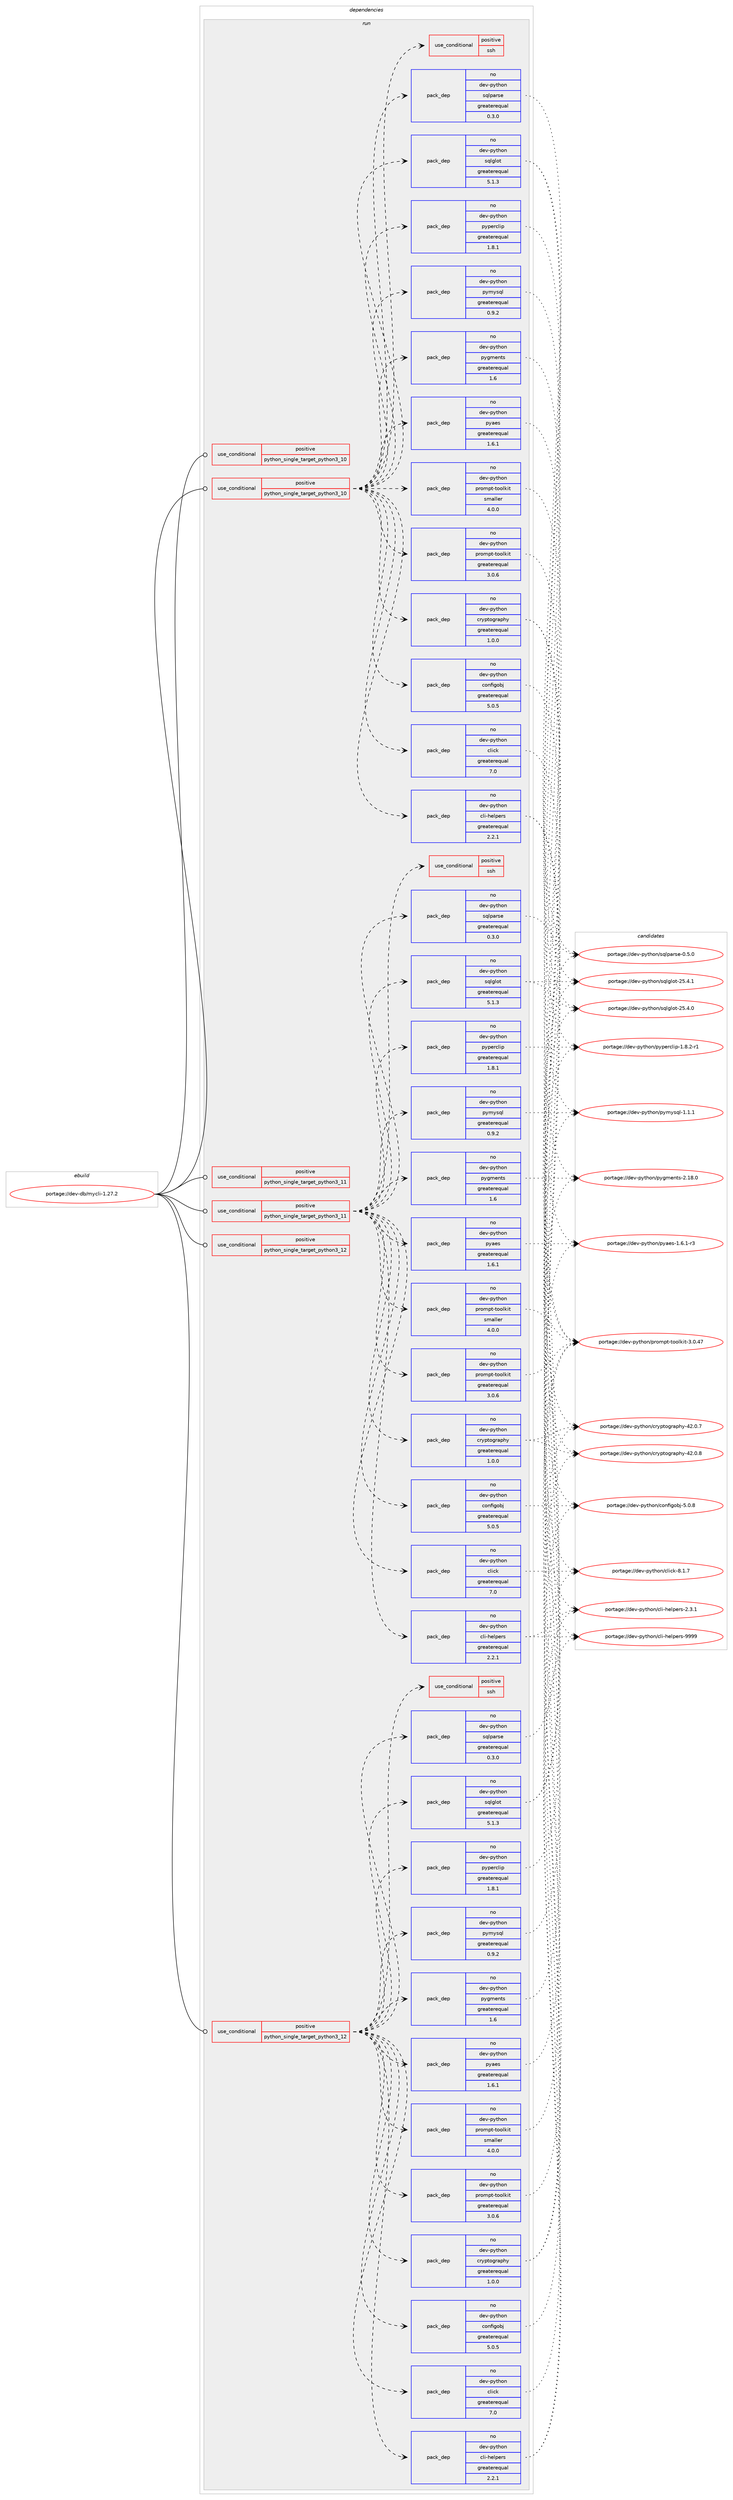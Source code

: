 digraph prolog {

# *************
# Graph options
# *************

newrank=true;
concentrate=true;
compound=true;
graph [rankdir=LR,fontname=Helvetica,fontsize=10,ranksep=1.5];#, ranksep=2.5, nodesep=0.2];
edge  [arrowhead=vee];
node  [fontname=Helvetica,fontsize=10];

# **********
# The ebuild
# **********

subgraph cluster_leftcol {
color=gray;
rank=same;
label=<<i>ebuild</i>>;
id [label="portage://dev-db/mycli-1.27.2", color=red, width=4, href="../dev-db/mycli-1.27.2.svg"];
}

# ****************
# The dependencies
# ****************

subgraph cluster_midcol {
color=gray;
label=<<i>dependencies</i>>;
subgraph cluster_compile {
fillcolor="#eeeeee";
style=filled;
label=<<i>compile</i>>;
}
subgraph cluster_compileandrun {
fillcolor="#eeeeee";
style=filled;
label=<<i>compile and run</i>>;
}
subgraph cluster_run {
fillcolor="#eeeeee";
style=filled;
label=<<i>run</i>>;
subgraph cond17263 {
dependency30813 [label=<<TABLE BORDER="0" CELLBORDER="1" CELLSPACING="0" CELLPADDING="4"><TR><TD ROWSPAN="3" CELLPADDING="10">use_conditional</TD></TR><TR><TD>positive</TD></TR><TR><TD>python_single_target_python3_10</TD></TR></TABLE>>, shape=none, color=red];
# *** BEGIN UNKNOWN DEPENDENCY TYPE (TODO) ***
# dependency30813 -> package_dependency(portage://dev-db/mycli-1.27.2,run,no,dev-lang,python,none,[,,],[slot(3.10)],[])
# *** END UNKNOWN DEPENDENCY TYPE (TODO) ***

}
id:e -> dependency30813:w [weight=20,style="solid",arrowhead="odot"];
subgraph cond17264 {
dependency30814 [label=<<TABLE BORDER="0" CELLBORDER="1" CELLSPACING="0" CELLPADDING="4"><TR><TD ROWSPAN="3" CELLPADDING="10">use_conditional</TD></TR><TR><TD>positive</TD></TR><TR><TD>python_single_target_python3_10</TD></TR></TABLE>>, shape=none, color=red];
subgraph pack12645 {
dependency30815 [label=<<TABLE BORDER="0" CELLBORDER="1" CELLSPACING="0" CELLPADDING="4" WIDTH="220"><TR><TD ROWSPAN="6" CELLPADDING="30">pack_dep</TD></TR><TR><TD WIDTH="110">no</TD></TR><TR><TD>dev-python</TD></TR><TR><TD>cli-helpers</TD></TR><TR><TD>greaterequal</TD></TR><TR><TD>2.2.1</TD></TR></TABLE>>, shape=none, color=blue];
}
dependency30814:e -> dependency30815:w [weight=20,style="dashed",arrowhead="vee"];
subgraph pack12646 {
dependency30816 [label=<<TABLE BORDER="0" CELLBORDER="1" CELLSPACING="0" CELLPADDING="4" WIDTH="220"><TR><TD ROWSPAN="6" CELLPADDING="30">pack_dep</TD></TR><TR><TD WIDTH="110">no</TD></TR><TR><TD>dev-python</TD></TR><TR><TD>click</TD></TR><TR><TD>greaterequal</TD></TR><TR><TD>7.0</TD></TR></TABLE>>, shape=none, color=blue];
}
dependency30814:e -> dependency30816:w [weight=20,style="dashed",arrowhead="vee"];
subgraph pack12647 {
dependency30817 [label=<<TABLE BORDER="0" CELLBORDER="1" CELLSPACING="0" CELLPADDING="4" WIDTH="220"><TR><TD ROWSPAN="6" CELLPADDING="30">pack_dep</TD></TR><TR><TD WIDTH="110">no</TD></TR><TR><TD>dev-python</TD></TR><TR><TD>configobj</TD></TR><TR><TD>greaterequal</TD></TR><TR><TD>5.0.5</TD></TR></TABLE>>, shape=none, color=blue];
}
dependency30814:e -> dependency30817:w [weight=20,style="dashed",arrowhead="vee"];
subgraph pack12648 {
dependency30818 [label=<<TABLE BORDER="0" CELLBORDER="1" CELLSPACING="0" CELLPADDING="4" WIDTH="220"><TR><TD ROWSPAN="6" CELLPADDING="30">pack_dep</TD></TR><TR><TD WIDTH="110">no</TD></TR><TR><TD>dev-python</TD></TR><TR><TD>cryptography</TD></TR><TR><TD>greaterequal</TD></TR><TR><TD>1.0.0</TD></TR></TABLE>>, shape=none, color=blue];
}
dependency30814:e -> dependency30818:w [weight=20,style="dashed",arrowhead="vee"];
subgraph pack12649 {
dependency30819 [label=<<TABLE BORDER="0" CELLBORDER="1" CELLSPACING="0" CELLPADDING="4" WIDTH="220"><TR><TD ROWSPAN="6" CELLPADDING="30">pack_dep</TD></TR><TR><TD WIDTH="110">no</TD></TR><TR><TD>dev-python</TD></TR><TR><TD>prompt-toolkit</TD></TR><TR><TD>greaterequal</TD></TR><TR><TD>3.0.6</TD></TR></TABLE>>, shape=none, color=blue];
}
dependency30814:e -> dependency30819:w [weight=20,style="dashed",arrowhead="vee"];
subgraph pack12650 {
dependency30820 [label=<<TABLE BORDER="0" CELLBORDER="1" CELLSPACING="0" CELLPADDING="4" WIDTH="220"><TR><TD ROWSPAN="6" CELLPADDING="30">pack_dep</TD></TR><TR><TD WIDTH="110">no</TD></TR><TR><TD>dev-python</TD></TR><TR><TD>prompt-toolkit</TD></TR><TR><TD>smaller</TD></TR><TR><TD>4.0.0</TD></TR></TABLE>>, shape=none, color=blue];
}
dependency30814:e -> dependency30820:w [weight=20,style="dashed",arrowhead="vee"];
subgraph pack12651 {
dependency30821 [label=<<TABLE BORDER="0" CELLBORDER="1" CELLSPACING="0" CELLPADDING="4" WIDTH="220"><TR><TD ROWSPAN="6" CELLPADDING="30">pack_dep</TD></TR><TR><TD WIDTH="110">no</TD></TR><TR><TD>dev-python</TD></TR><TR><TD>pyaes</TD></TR><TR><TD>greaterequal</TD></TR><TR><TD>1.6.1</TD></TR></TABLE>>, shape=none, color=blue];
}
dependency30814:e -> dependency30821:w [weight=20,style="dashed",arrowhead="vee"];
subgraph pack12652 {
dependency30822 [label=<<TABLE BORDER="0" CELLBORDER="1" CELLSPACING="0" CELLPADDING="4" WIDTH="220"><TR><TD ROWSPAN="6" CELLPADDING="30">pack_dep</TD></TR><TR><TD WIDTH="110">no</TD></TR><TR><TD>dev-python</TD></TR><TR><TD>pygments</TD></TR><TR><TD>greaterequal</TD></TR><TR><TD>1.6</TD></TR></TABLE>>, shape=none, color=blue];
}
dependency30814:e -> dependency30822:w [weight=20,style="dashed",arrowhead="vee"];
subgraph pack12653 {
dependency30823 [label=<<TABLE BORDER="0" CELLBORDER="1" CELLSPACING="0" CELLPADDING="4" WIDTH="220"><TR><TD ROWSPAN="6" CELLPADDING="30">pack_dep</TD></TR><TR><TD WIDTH="110">no</TD></TR><TR><TD>dev-python</TD></TR><TR><TD>pymysql</TD></TR><TR><TD>greaterequal</TD></TR><TR><TD>0.9.2</TD></TR></TABLE>>, shape=none, color=blue];
}
dependency30814:e -> dependency30823:w [weight=20,style="dashed",arrowhead="vee"];
subgraph pack12654 {
dependency30824 [label=<<TABLE BORDER="0" CELLBORDER="1" CELLSPACING="0" CELLPADDING="4" WIDTH="220"><TR><TD ROWSPAN="6" CELLPADDING="30">pack_dep</TD></TR><TR><TD WIDTH="110">no</TD></TR><TR><TD>dev-python</TD></TR><TR><TD>pyperclip</TD></TR><TR><TD>greaterequal</TD></TR><TR><TD>1.8.1</TD></TR></TABLE>>, shape=none, color=blue];
}
dependency30814:e -> dependency30824:w [weight=20,style="dashed",arrowhead="vee"];
subgraph pack12655 {
dependency30825 [label=<<TABLE BORDER="0" CELLBORDER="1" CELLSPACING="0" CELLPADDING="4" WIDTH="220"><TR><TD ROWSPAN="6" CELLPADDING="30">pack_dep</TD></TR><TR><TD WIDTH="110">no</TD></TR><TR><TD>dev-python</TD></TR><TR><TD>sqlglot</TD></TR><TR><TD>greaterequal</TD></TR><TR><TD>5.1.3</TD></TR></TABLE>>, shape=none, color=blue];
}
dependency30814:e -> dependency30825:w [weight=20,style="dashed",arrowhead="vee"];
subgraph pack12656 {
dependency30826 [label=<<TABLE BORDER="0" CELLBORDER="1" CELLSPACING="0" CELLPADDING="4" WIDTH="220"><TR><TD ROWSPAN="6" CELLPADDING="30">pack_dep</TD></TR><TR><TD WIDTH="110">no</TD></TR><TR><TD>dev-python</TD></TR><TR><TD>sqlparse</TD></TR><TR><TD>greaterequal</TD></TR><TR><TD>0.3.0</TD></TR></TABLE>>, shape=none, color=blue];
}
dependency30814:e -> dependency30826:w [weight=20,style="dashed",arrowhead="vee"];
subgraph cond17265 {
dependency30827 [label=<<TABLE BORDER="0" CELLBORDER="1" CELLSPACING="0" CELLPADDING="4"><TR><TD ROWSPAN="3" CELLPADDING="10">use_conditional</TD></TR><TR><TD>positive</TD></TR><TR><TD>ssh</TD></TR></TABLE>>, shape=none, color=red];
# *** BEGIN UNKNOWN DEPENDENCY TYPE (TODO) ***
# dependency30827 -> package_dependency(portage://dev-db/mycli-1.27.2,run,no,dev-python,paramiko,none,[,,],[],[use(enable(python_targets_python3_10),negative)])
# *** END UNKNOWN DEPENDENCY TYPE (TODO) ***

}
dependency30814:e -> dependency30827:w [weight=20,style="dashed",arrowhead="vee"];
}
id:e -> dependency30814:w [weight=20,style="solid",arrowhead="odot"];
subgraph cond17266 {
dependency30828 [label=<<TABLE BORDER="0" CELLBORDER="1" CELLSPACING="0" CELLPADDING="4"><TR><TD ROWSPAN="3" CELLPADDING="10">use_conditional</TD></TR><TR><TD>positive</TD></TR><TR><TD>python_single_target_python3_11</TD></TR></TABLE>>, shape=none, color=red];
# *** BEGIN UNKNOWN DEPENDENCY TYPE (TODO) ***
# dependency30828 -> package_dependency(portage://dev-db/mycli-1.27.2,run,no,dev-lang,python,none,[,,],[slot(3.11)],[])
# *** END UNKNOWN DEPENDENCY TYPE (TODO) ***

}
id:e -> dependency30828:w [weight=20,style="solid",arrowhead="odot"];
subgraph cond17267 {
dependency30829 [label=<<TABLE BORDER="0" CELLBORDER="1" CELLSPACING="0" CELLPADDING="4"><TR><TD ROWSPAN="3" CELLPADDING="10">use_conditional</TD></TR><TR><TD>positive</TD></TR><TR><TD>python_single_target_python3_11</TD></TR></TABLE>>, shape=none, color=red];
subgraph pack12657 {
dependency30830 [label=<<TABLE BORDER="0" CELLBORDER="1" CELLSPACING="0" CELLPADDING="4" WIDTH="220"><TR><TD ROWSPAN="6" CELLPADDING="30">pack_dep</TD></TR><TR><TD WIDTH="110">no</TD></TR><TR><TD>dev-python</TD></TR><TR><TD>cli-helpers</TD></TR><TR><TD>greaterequal</TD></TR><TR><TD>2.2.1</TD></TR></TABLE>>, shape=none, color=blue];
}
dependency30829:e -> dependency30830:w [weight=20,style="dashed",arrowhead="vee"];
subgraph pack12658 {
dependency30831 [label=<<TABLE BORDER="0" CELLBORDER="1" CELLSPACING="0" CELLPADDING="4" WIDTH="220"><TR><TD ROWSPAN="6" CELLPADDING="30">pack_dep</TD></TR><TR><TD WIDTH="110">no</TD></TR><TR><TD>dev-python</TD></TR><TR><TD>click</TD></TR><TR><TD>greaterequal</TD></TR><TR><TD>7.0</TD></TR></TABLE>>, shape=none, color=blue];
}
dependency30829:e -> dependency30831:w [weight=20,style="dashed",arrowhead="vee"];
subgraph pack12659 {
dependency30832 [label=<<TABLE BORDER="0" CELLBORDER="1" CELLSPACING="0" CELLPADDING="4" WIDTH="220"><TR><TD ROWSPAN="6" CELLPADDING="30">pack_dep</TD></TR><TR><TD WIDTH="110">no</TD></TR><TR><TD>dev-python</TD></TR><TR><TD>configobj</TD></TR><TR><TD>greaterequal</TD></TR><TR><TD>5.0.5</TD></TR></TABLE>>, shape=none, color=blue];
}
dependency30829:e -> dependency30832:w [weight=20,style="dashed",arrowhead="vee"];
subgraph pack12660 {
dependency30833 [label=<<TABLE BORDER="0" CELLBORDER="1" CELLSPACING="0" CELLPADDING="4" WIDTH="220"><TR><TD ROWSPAN="6" CELLPADDING="30">pack_dep</TD></TR><TR><TD WIDTH="110">no</TD></TR><TR><TD>dev-python</TD></TR><TR><TD>cryptography</TD></TR><TR><TD>greaterequal</TD></TR><TR><TD>1.0.0</TD></TR></TABLE>>, shape=none, color=blue];
}
dependency30829:e -> dependency30833:w [weight=20,style="dashed",arrowhead="vee"];
subgraph pack12661 {
dependency30834 [label=<<TABLE BORDER="0" CELLBORDER="1" CELLSPACING="0" CELLPADDING="4" WIDTH="220"><TR><TD ROWSPAN="6" CELLPADDING="30">pack_dep</TD></TR><TR><TD WIDTH="110">no</TD></TR><TR><TD>dev-python</TD></TR><TR><TD>prompt-toolkit</TD></TR><TR><TD>greaterequal</TD></TR><TR><TD>3.0.6</TD></TR></TABLE>>, shape=none, color=blue];
}
dependency30829:e -> dependency30834:w [weight=20,style="dashed",arrowhead="vee"];
subgraph pack12662 {
dependency30835 [label=<<TABLE BORDER="0" CELLBORDER="1" CELLSPACING="0" CELLPADDING="4" WIDTH="220"><TR><TD ROWSPAN="6" CELLPADDING="30">pack_dep</TD></TR><TR><TD WIDTH="110">no</TD></TR><TR><TD>dev-python</TD></TR><TR><TD>prompt-toolkit</TD></TR><TR><TD>smaller</TD></TR><TR><TD>4.0.0</TD></TR></TABLE>>, shape=none, color=blue];
}
dependency30829:e -> dependency30835:w [weight=20,style="dashed",arrowhead="vee"];
subgraph pack12663 {
dependency30836 [label=<<TABLE BORDER="0" CELLBORDER="1" CELLSPACING="0" CELLPADDING="4" WIDTH="220"><TR><TD ROWSPAN="6" CELLPADDING="30">pack_dep</TD></TR><TR><TD WIDTH="110">no</TD></TR><TR><TD>dev-python</TD></TR><TR><TD>pyaes</TD></TR><TR><TD>greaterequal</TD></TR><TR><TD>1.6.1</TD></TR></TABLE>>, shape=none, color=blue];
}
dependency30829:e -> dependency30836:w [weight=20,style="dashed",arrowhead="vee"];
subgraph pack12664 {
dependency30837 [label=<<TABLE BORDER="0" CELLBORDER="1" CELLSPACING="0" CELLPADDING="4" WIDTH="220"><TR><TD ROWSPAN="6" CELLPADDING="30">pack_dep</TD></TR><TR><TD WIDTH="110">no</TD></TR><TR><TD>dev-python</TD></TR><TR><TD>pygments</TD></TR><TR><TD>greaterequal</TD></TR><TR><TD>1.6</TD></TR></TABLE>>, shape=none, color=blue];
}
dependency30829:e -> dependency30837:w [weight=20,style="dashed",arrowhead="vee"];
subgraph pack12665 {
dependency30838 [label=<<TABLE BORDER="0" CELLBORDER="1" CELLSPACING="0" CELLPADDING="4" WIDTH="220"><TR><TD ROWSPAN="6" CELLPADDING="30">pack_dep</TD></TR><TR><TD WIDTH="110">no</TD></TR><TR><TD>dev-python</TD></TR><TR><TD>pymysql</TD></TR><TR><TD>greaterequal</TD></TR><TR><TD>0.9.2</TD></TR></TABLE>>, shape=none, color=blue];
}
dependency30829:e -> dependency30838:w [weight=20,style="dashed",arrowhead="vee"];
subgraph pack12666 {
dependency30839 [label=<<TABLE BORDER="0" CELLBORDER="1" CELLSPACING="0" CELLPADDING="4" WIDTH="220"><TR><TD ROWSPAN="6" CELLPADDING="30">pack_dep</TD></TR><TR><TD WIDTH="110">no</TD></TR><TR><TD>dev-python</TD></TR><TR><TD>pyperclip</TD></TR><TR><TD>greaterequal</TD></TR><TR><TD>1.8.1</TD></TR></TABLE>>, shape=none, color=blue];
}
dependency30829:e -> dependency30839:w [weight=20,style="dashed",arrowhead="vee"];
subgraph pack12667 {
dependency30840 [label=<<TABLE BORDER="0" CELLBORDER="1" CELLSPACING="0" CELLPADDING="4" WIDTH="220"><TR><TD ROWSPAN="6" CELLPADDING="30">pack_dep</TD></TR><TR><TD WIDTH="110">no</TD></TR><TR><TD>dev-python</TD></TR><TR><TD>sqlglot</TD></TR><TR><TD>greaterequal</TD></TR><TR><TD>5.1.3</TD></TR></TABLE>>, shape=none, color=blue];
}
dependency30829:e -> dependency30840:w [weight=20,style="dashed",arrowhead="vee"];
subgraph pack12668 {
dependency30841 [label=<<TABLE BORDER="0" CELLBORDER="1" CELLSPACING="0" CELLPADDING="4" WIDTH="220"><TR><TD ROWSPAN="6" CELLPADDING="30">pack_dep</TD></TR><TR><TD WIDTH="110">no</TD></TR><TR><TD>dev-python</TD></TR><TR><TD>sqlparse</TD></TR><TR><TD>greaterequal</TD></TR><TR><TD>0.3.0</TD></TR></TABLE>>, shape=none, color=blue];
}
dependency30829:e -> dependency30841:w [weight=20,style="dashed",arrowhead="vee"];
subgraph cond17268 {
dependency30842 [label=<<TABLE BORDER="0" CELLBORDER="1" CELLSPACING="0" CELLPADDING="4"><TR><TD ROWSPAN="3" CELLPADDING="10">use_conditional</TD></TR><TR><TD>positive</TD></TR><TR><TD>ssh</TD></TR></TABLE>>, shape=none, color=red];
# *** BEGIN UNKNOWN DEPENDENCY TYPE (TODO) ***
# dependency30842 -> package_dependency(portage://dev-db/mycli-1.27.2,run,no,dev-python,paramiko,none,[,,],[],[use(enable(python_targets_python3_11),negative)])
# *** END UNKNOWN DEPENDENCY TYPE (TODO) ***

}
dependency30829:e -> dependency30842:w [weight=20,style="dashed",arrowhead="vee"];
}
id:e -> dependency30829:w [weight=20,style="solid",arrowhead="odot"];
subgraph cond17269 {
dependency30843 [label=<<TABLE BORDER="0" CELLBORDER="1" CELLSPACING="0" CELLPADDING="4"><TR><TD ROWSPAN="3" CELLPADDING="10">use_conditional</TD></TR><TR><TD>positive</TD></TR><TR><TD>python_single_target_python3_12</TD></TR></TABLE>>, shape=none, color=red];
# *** BEGIN UNKNOWN DEPENDENCY TYPE (TODO) ***
# dependency30843 -> package_dependency(portage://dev-db/mycli-1.27.2,run,no,dev-lang,python,none,[,,],[slot(3.12)],[])
# *** END UNKNOWN DEPENDENCY TYPE (TODO) ***

}
id:e -> dependency30843:w [weight=20,style="solid",arrowhead="odot"];
subgraph cond17270 {
dependency30844 [label=<<TABLE BORDER="0" CELLBORDER="1" CELLSPACING="0" CELLPADDING="4"><TR><TD ROWSPAN="3" CELLPADDING="10">use_conditional</TD></TR><TR><TD>positive</TD></TR><TR><TD>python_single_target_python3_12</TD></TR></TABLE>>, shape=none, color=red];
subgraph pack12669 {
dependency30845 [label=<<TABLE BORDER="0" CELLBORDER="1" CELLSPACING="0" CELLPADDING="4" WIDTH="220"><TR><TD ROWSPAN="6" CELLPADDING="30">pack_dep</TD></TR><TR><TD WIDTH="110">no</TD></TR><TR><TD>dev-python</TD></TR><TR><TD>cli-helpers</TD></TR><TR><TD>greaterequal</TD></TR><TR><TD>2.2.1</TD></TR></TABLE>>, shape=none, color=blue];
}
dependency30844:e -> dependency30845:w [weight=20,style="dashed",arrowhead="vee"];
subgraph pack12670 {
dependency30846 [label=<<TABLE BORDER="0" CELLBORDER="1" CELLSPACING="0" CELLPADDING="4" WIDTH="220"><TR><TD ROWSPAN="6" CELLPADDING="30">pack_dep</TD></TR><TR><TD WIDTH="110">no</TD></TR><TR><TD>dev-python</TD></TR><TR><TD>click</TD></TR><TR><TD>greaterequal</TD></TR><TR><TD>7.0</TD></TR></TABLE>>, shape=none, color=blue];
}
dependency30844:e -> dependency30846:w [weight=20,style="dashed",arrowhead="vee"];
subgraph pack12671 {
dependency30847 [label=<<TABLE BORDER="0" CELLBORDER="1" CELLSPACING="0" CELLPADDING="4" WIDTH="220"><TR><TD ROWSPAN="6" CELLPADDING="30">pack_dep</TD></TR><TR><TD WIDTH="110">no</TD></TR><TR><TD>dev-python</TD></TR><TR><TD>configobj</TD></TR><TR><TD>greaterequal</TD></TR><TR><TD>5.0.5</TD></TR></TABLE>>, shape=none, color=blue];
}
dependency30844:e -> dependency30847:w [weight=20,style="dashed",arrowhead="vee"];
subgraph pack12672 {
dependency30848 [label=<<TABLE BORDER="0" CELLBORDER="1" CELLSPACING="0" CELLPADDING="4" WIDTH="220"><TR><TD ROWSPAN="6" CELLPADDING="30">pack_dep</TD></TR><TR><TD WIDTH="110">no</TD></TR><TR><TD>dev-python</TD></TR><TR><TD>cryptography</TD></TR><TR><TD>greaterequal</TD></TR><TR><TD>1.0.0</TD></TR></TABLE>>, shape=none, color=blue];
}
dependency30844:e -> dependency30848:w [weight=20,style="dashed",arrowhead="vee"];
subgraph pack12673 {
dependency30849 [label=<<TABLE BORDER="0" CELLBORDER="1" CELLSPACING="0" CELLPADDING="4" WIDTH="220"><TR><TD ROWSPAN="6" CELLPADDING="30">pack_dep</TD></TR><TR><TD WIDTH="110">no</TD></TR><TR><TD>dev-python</TD></TR><TR><TD>prompt-toolkit</TD></TR><TR><TD>greaterequal</TD></TR><TR><TD>3.0.6</TD></TR></TABLE>>, shape=none, color=blue];
}
dependency30844:e -> dependency30849:w [weight=20,style="dashed",arrowhead="vee"];
subgraph pack12674 {
dependency30850 [label=<<TABLE BORDER="0" CELLBORDER="1" CELLSPACING="0" CELLPADDING="4" WIDTH="220"><TR><TD ROWSPAN="6" CELLPADDING="30">pack_dep</TD></TR><TR><TD WIDTH="110">no</TD></TR><TR><TD>dev-python</TD></TR><TR><TD>prompt-toolkit</TD></TR><TR><TD>smaller</TD></TR><TR><TD>4.0.0</TD></TR></TABLE>>, shape=none, color=blue];
}
dependency30844:e -> dependency30850:w [weight=20,style="dashed",arrowhead="vee"];
subgraph pack12675 {
dependency30851 [label=<<TABLE BORDER="0" CELLBORDER="1" CELLSPACING="0" CELLPADDING="4" WIDTH="220"><TR><TD ROWSPAN="6" CELLPADDING="30">pack_dep</TD></TR><TR><TD WIDTH="110">no</TD></TR><TR><TD>dev-python</TD></TR><TR><TD>pyaes</TD></TR><TR><TD>greaterequal</TD></TR><TR><TD>1.6.1</TD></TR></TABLE>>, shape=none, color=blue];
}
dependency30844:e -> dependency30851:w [weight=20,style="dashed",arrowhead="vee"];
subgraph pack12676 {
dependency30852 [label=<<TABLE BORDER="0" CELLBORDER="1" CELLSPACING="0" CELLPADDING="4" WIDTH="220"><TR><TD ROWSPAN="6" CELLPADDING="30">pack_dep</TD></TR><TR><TD WIDTH="110">no</TD></TR><TR><TD>dev-python</TD></TR><TR><TD>pygments</TD></TR><TR><TD>greaterequal</TD></TR><TR><TD>1.6</TD></TR></TABLE>>, shape=none, color=blue];
}
dependency30844:e -> dependency30852:w [weight=20,style="dashed",arrowhead="vee"];
subgraph pack12677 {
dependency30853 [label=<<TABLE BORDER="0" CELLBORDER="1" CELLSPACING="0" CELLPADDING="4" WIDTH="220"><TR><TD ROWSPAN="6" CELLPADDING="30">pack_dep</TD></TR><TR><TD WIDTH="110">no</TD></TR><TR><TD>dev-python</TD></TR><TR><TD>pymysql</TD></TR><TR><TD>greaterequal</TD></TR><TR><TD>0.9.2</TD></TR></TABLE>>, shape=none, color=blue];
}
dependency30844:e -> dependency30853:w [weight=20,style="dashed",arrowhead="vee"];
subgraph pack12678 {
dependency30854 [label=<<TABLE BORDER="0" CELLBORDER="1" CELLSPACING="0" CELLPADDING="4" WIDTH="220"><TR><TD ROWSPAN="6" CELLPADDING="30">pack_dep</TD></TR><TR><TD WIDTH="110">no</TD></TR><TR><TD>dev-python</TD></TR><TR><TD>pyperclip</TD></TR><TR><TD>greaterequal</TD></TR><TR><TD>1.8.1</TD></TR></TABLE>>, shape=none, color=blue];
}
dependency30844:e -> dependency30854:w [weight=20,style="dashed",arrowhead="vee"];
subgraph pack12679 {
dependency30855 [label=<<TABLE BORDER="0" CELLBORDER="1" CELLSPACING="0" CELLPADDING="4" WIDTH="220"><TR><TD ROWSPAN="6" CELLPADDING="30">pack_dep</TD></TR><TR><TD WIDTH="110">no</TD></TR><TR><TD>dev-python</TD></TR><TR><TD>sqlglot</TD></TR><TR><TD>greaterequal</TD></TR><TR><TD>5.1.3</TD></TR></TABLE>>, shape=none, color=blue];
}
dependency30844:e -> dependency30855:w [weight=20,style="dashed",arrowhead="vee"];
subgraph pack12680 {
dependency30856 [label=<<TABLE BORDER="0" CELLBORDER="1" CELLSPACING="0" CELLPADDING="4" WIDTH="220"><TR><TD ROWSPAN="6" CELLPADDING="30">pack_dep</TD></TR><TR><TD WIDTH="110">no</TD></TR><TR><TD>dev-python</TD></TR><TR><TD>sqlparse</TD></TR><TR><TD>greaterequal</TD></TR><TR><TD>0.3.0</TD></TR></TABLE>>, shape=none, color=blue];
}
dependency30844:e -> dependency30856:w [weight=20,style="dashed",arrowhead="vee"];
subgraph cond17271 {
dependency30857 [label=<<TABLE BORDER="0" CELLBORDER="1" CELLSPACING="0" CELLPADDING="4"><TR><TD ROWSPAN="3" CELLPADDING="10">use_conditional</TD></TR><TR><TD>positive</TD></TR><TR><TD>ssh</TD></TR></TABLE>>, shape=none, color=red];
# *** BEGIN UNKNOWN DEPENDENCY TYPE (TODO) ***
# dependency30857 -> package_dependency(portage://dev-db/mycli-1.27.2,run,no,dev-python,paramiko,none,[,,],[],[use(enable(python_targets_python3_12),negative)])
# *** END UNKNOWN DEPENDENCY TYPE (TODO) ***

}
dependency30844:e -> dependency30857:w [weight=20,style="dashed",arrowhead="vee"];
}
id:e -> dependency30844:w [weight=20,style="solid",arrowhead="odot"];
}
}

# **************
# The candidates
# **************

subgraph cluster_choices {
rank=same;
color=gray;
label=<<i>candidates</i>>;

subgraph choice12645 {
color=black;
nodesep=1;
choice10010111845112121116104111110479910810545104101108112101114115455046514649 [label="portage://dev-python/cli-helpers-2.3.1", color=red, width=4,href="../dev-python/cli-helpers-2.3.1.svg"];
choice100101118451121211161041111104799108105451041011081121011141154557575757 [label="portage://dev-python/cli-helpers-9999", color=red, width=4,href="../dev-python/cli-helpers-9999.svg"];
dependency30815:e -> choice10010111845112121116104111110479910810545104101108112101114115455046514649:w [style=dotted,weight="100"];
dependency30815:e -> choice100101118451121211161041111104799108105451041011081121011141154557575757:w [style=dotted,weight="100"];
}
subgraph choice12646 {
color=black;
nodesep=1;
choice10010111845112121116104111110479910810599107455646494655 [label="portage://dev-python/click-8.1.7", color=red, width=4,href="../dev-python/click-8.1.7.svg"];
dependency30816:e -> choice10010111845112121116104111110479910810599107455646494655:w [style=dotted,weight="100"];
}
subgraph choice12647 {
color=black;
nodesep=1;
choice10010111845112121116104111110479911111010210510311198106455346484656 [label="portage://dev-python/configobj-5.0.8", color=red, width=4,href="../dev-python/configobj-5.0.8.svg"];
dependency30817:e -> choice10010111845112121116104111110479911111010210510311198106455346484656:w [style=dotted,weight="100"];
}
subgraph choice12648 {
color=black;
nodesep=1;
choice1001011184511212111610411111047991141211121161111031149711210412145525046484655 [label="portage://dev-python/cryptography-42.0.7", color=red, width=4,href="../dev-python/cryptography-42.0.7.svg"];
choice1001011184511212111610411111047991141211121161111031149711210412145525046484656 [label="portage://dev-python/cryptography-42.0.8", color=red, width=4,href="../dev-python/cryptography-42.0.8.svg"];
dependency30818:e -> choice1001011184511212111610411111047991141211121161111031149711210412145525046484655:w [style=dotted,weight="100"];
dependency30818:e -> choice1001011184511212111610411111047991141211121161111031149711210412145525046484656:w [style=dotted,weight="100"];
}
subgraph choice12649 {
color=black;
nodesep=1;
choice10010111845112121116104111110471121141111091121164511611111110810710511645514648465255 [label="portage://dev-python/prompt-toolkit-3.0.47", color=red, width=4,href="../dev-python/prompt-toolkit-3.0.47.svg"];
dependency30819:e -> choice10010111845112121116104111110471121141111091121164511611111110810710511645514648465255:w [style=dotted,weight="100"];
}
subgraph choice12650 {
color=black;
nodesep=1;
choice10010111845112121116104111110471121141111091121164511611111110810710511645514648465255 [label="portage://dev-python/prompt-toolkit-3.0.47", color=red, width=4,href="../dev-python/prompt-toolkit-3.0.47.svg"];
dependency30820:e -> choice10010111845112121116104111110471121141111091121164511611111110810710511645514648465255:w [style=dotted,weight="100"];
}
subgraph choice12651 {
color=black;
nodesep=1;
choice1001011184511212111610411111047112121971011154549465446494511451 [label="portage://dev-python/pyaes-1.6.1-r3", color=red, width=4,href="../dev-python/pyaes-1.6.1-r3.svg"];
dependency30821:e -> choice1001011184511212111610411111047112121971011154549465446494511451:w [style=dotted,weight="100"];
}
subgraph choice12652 {
color=black;
nodesep=1;
choice100101118451121211161041111104711212110310910111011611545504649564648 [label="portage://dev-python/pygments-2.18.0", color=red, width=4,href="../dev-python/pygments-2.18.0.svg"];
dependency30822:e -> choice100101118451121211161041111104711212110310910111011611545504649564648:w [style=dotted,weight="100"];
}
subgraph choice12653 {
color=black;
nodesep=1;
choice1001011184511212111610411111047112121109121115113108454946494649 [label="portage://dev-python/pymysql-1.1.1", color=red, width=4,href="../dev-python/pymysql-1.1.1.svg"];
dependency30823:e -> choice1001011184511212111610411111047112121109121115113108454946494649:w [style=dotted,weight="100"];
}
subgraph choice12654 {
color=black;
nodesep=1;
choice1001011184511212111610411111047112121112101114991081051124549465646504511449 [label="portage://dev-python/pyperclip-1.8.2-r1", color=red, width=4,href="../dev-python/pyperclip-1.8.2-r1.svg"];
dependency30824:e -> choice1001011184511212111610411111047112121112101114991081051124549465646504511449:w [style=dotted,weight="100"];
}
subgraph choice12655 {
color=black;
nodesep=1;
choice100101118451121211161041111104711511310810310811111645505346524648 [label="portage://dev-python/sqlglot-25.4.0", color=red, width=4,href="../dev-python/sqlglot-25.4.0.svg"];
choice100101118451121211161041111104711511310810310811111645505346524649 [label="portage://dev-python/sqlglot-25.4.1", color=red, width=4,href="../dev-python/sqlglot-25.4.1.svg"];
dependency30825:e -> choice100101118451121211161041111104711511310810310811111645505346524648:w [style=dotted,weight="100"];
dependency30825:e -> choice100101118451121211161041111104711511310810310811111645505346524649:w [style=dotted,weight="100"];
}
subgraph choice12656 {
color=black;
nodesep=1;
choice100101118451121211161041111104711511310811297114115101454846534648 [label="portage://dev-python/sqlparse-0.5.0", color=red, width=4,href="../dev-python/sqlparse-0.5.0.svg"];
dependency30826:e -> choice100101118451121211161041111104711511310811297114115101454846534648:w [style=dotted,weight="100"];
}
subgraph choice12657 {
color=black;
nodesep=1;
choice10010111845112121116104111110479910810545104101108112101114115455046514649 [label="portage://dev-python/cli-helpers-2.3.1", color=red, width=4,href="../dev-python/cli-helpers-2.3.1.svg"];
choice100101118451121211161041111104799108105451041011081121011141154557575757 [label="portage://dev-python/cli-helpers-9999", color=red, width=4,href="../dev-python/cli-helpers-9999.svg"];
dependency30830:e -> choice10010111845112121116104111110479910810545104101108112101114115455046514649:w [style=dotted,weight="100"];
dependency30830:e -> choice100101118451121211161041111104799108105451041011081121011141154557575757:w [style=dotted,weight="100"];
}
subgraph choice12658 {
color=black;
nodesep=1;
choice10010111845112121116104111110479910810599107455646494655 [label="portage://dev-python/click-8.1.7", color=red, width=4,href="../dev-python/click-8.1.7.svg"];
dependency30831:e -> choice10010111845112121116104111110479910810599107455646494655:w [style=dotted,weight="100"];
}
subgraph choice12659 {
color=black;
nodesep=1;
choice10010111845112121116104111110479911111010210510311198106455346484656 [label="portage://dev-python/configobj-5.0.8", color=red, width=4,href="../dev-python/configobj-5.0.8.svg"];
dependency30832:e -> choice10010111845112121116104111110479911111010210510311198106455346484656:w [style=dotted,weight="100"];
}
subgraph choice12660 {
color=black;
nodesep=1;
choice1001011184511212111610411111047991141211121161111031149711210412145525046484655 [label="portage://dev-python/cryptography-42.0.7", color=red, width=4,href="../dev-python/cryptography-42.0.7.svg"];
choice1001011184511212111610411111047991141211121161111031149711210412145525046484656 [label="portage://dev-python/cryptography-42.0.8", color=red, width=4,href="../dev-python/cryptography-42.0.8.svg"];
dependency30833:e -> choice1001011184511212111610411111047991141211121161111031149711210412145525046484655:w [style=dotted,weight="100"];
dependency30833:e -> choice1001011184511212111610411111047991141211121161111031149711210412145525046484656:w [style=dotted,weight="100"];
}
subgraph choice12661 {
color=black;
nodesep=1;
choice10010111845112121116104111110471121141111091121164511611111110810710511645514648465255 [label="portage://dev-python/prompt-toolkit-3.0.47", color=red, width=4,href="../dev-python/prompt-toolkit-3.0.47.svg"];
dependency30834:e -> choice10010111845112121116104111110471121141111091121164511611111110810710511645514648465255:w [style=dotted,weight="100"];
}
subgraph choice12662 {
color=black;
nodesep=1;
choice10010111845112121116104111110471121141111091121164511611111110810710511645514648465255 [label="portage://dev-python/prompt-toolkit-3.0.47", color=red, width=4,href="../dev-python/prompt-toolkit-3.0.47.svg"];
dependency30835:e -> choice10010111845112121116104111110471121141111091121164511611111110810710511645514648465255:w [style=dotted,weight="100"];
}
subgraph choice12663 {
color=black;
nodesep=1;
choice1001011184511212111610411111047112121971011154549465446494511451 [label="portage://dev-python/pyaes-1.6.1-r3", color=red, width=4,href="../dev-python/pyaes-1.6.1-r3.svg"];
dependency30836:e -> choice1001011184511212111610411111047112121971011154549465446494511451:w [style=dotted,weight="100"];
}
subgraph choice12664 {
color=black;
nodesep=1;
choice100101118451121211161041111104711212110310910111011611545504649564648 [label="portage://dev-python/pygments-2.18.0", color=red, width=4,href="../dev-python/pygments-2.18.0.svg"];
dependency30837:e -> choice100101118451121211161041111104711212110310910111011611545504649564648:w [style=dotted,weight="100"];
}
subgraph choice12665 {
color=black;
nodesep=1;
choice1001011184511212111610411111047112121109121115113108454946494649 [label="portage://dev-python/pymysql-1.1.1", color=red, width=4,href="../dev-python/pymysql-1.1.1.svg"];
dependency30838:e -> choice1001011184511212111610411111047112121109121115113108454946494649:w [style=dotted,weight="100"];
}
subgraph choice12666 {
color=black;
nodesep=1;
choice1001011184511212111610411111047112121112101114991081051124549465646504511449 [label="portage://dev-python/pyperclip-1.8.2-r1", color=red, width=4,href="../dev-python/pyperclip-1.8.2-r1.svg"];
dependency30839:e -> choice1001011184511212111610411111047112121112101114991081051124549465646504511449:w [style=dotted,weight="100"];
}
subgraph choice12667 {
color=black;
nodesep=1;
choice100101118451121211161041111104711511310810310811111645505346524648 [label="portage://dev-python/sqlglot-25.4.0", color=red, width=4,href="../dev-python/sqlglot-25.4.0.svg"];
choice100101118451121211161041111104711511310810310811111645505346524649 [label="portage://dev-python/sqlglot-25.4.1", color=red, width=4,href="../dev-python/sqlglot-25.4.1.svg"];
dependency30840:e -> choice100101118451121211161041111104711511310810310811111645505346524648:w [style=dotted,weight="100"];
dependency30840:e -> choice100101118451121211161041111104711511310810310811111645505346524649:w [style=dotted,weight="100"];
}
subgraph choice12668 {
color=black;
nodesep=1;
choice100101118451121211161041111104711511310811297114115101454846534648 [label="portage://dev-python/sqlparse-0.5.0", color=red, width=4,href="../dev-python/sqlparse-0.5.0.svg"];
dependency30841:e -> choice100101118451121211161041111104711511310811297114115101454846534648:w [style=dotted,weight="100"];
}
subgraph choice12669 {
color=black;
nodesep=1;
choice10010111845112121116104111110479910810545104101108112101114115455046514649 [label="portage://dev-python/cli-helpers-2.3.1", color=red, width=4,href="../dev-python/cli-helpers-2.3.1.svg"];
choice100101118451121211161041111104799108105451041011081121011141154557575757 [label="portage://dev-python/cli-helpers-9999", color=red, width=4,href="../dev-python/cli-helpers-9999.svg"];
dependency30845:e -> choice10010111845112121116104111110479910810545104101108112101114115455046514649:w [style=dotted,weight="100"];
dependency30845:e -> choice100101118451121211161041111104799108105451041011081121011141154557575757:w [style=dotted,weight="100"];
}
subgraph choice12670 {
color=black;
nodesep=1;
choice10010111845112121116104111110479910810599107455646494655 [label="portage://dev-python/click-8.1.7", color=red, width=4,href="../dev-python/click-8.1.7.svg"];
dependency30846:e -> choice10010111845112121116104111110479910810599107455646494655:w [style=dotted,weight="100"];
}
subgraph choice12671 {
color=black;
nodesep=1;
choice10010111845112121116104111110479911111010210510311198106455346484656 [label="portage://dev-python/configobj-5.0.8", color=red, width=4,href="../dev-python/configobj-5.0.8.svg"];
dependency30847:e -> choice10010111845112121116104111110479911111010210510311198106455346484656:w [style=dotted,weight="100"];
}
subgraph choice12672 {
color=black;
nodesep=1;
choice1001011184511212111610411111047991141211121161111031149711210412145525046484655 [label="portage://dev-python/cryptography-42.0.7", color=red, width=4,href="../dev-python/cryptography-42.0.7.svg"];
choice1001011184511212111610411111047991141211121161111031149711210412145525046484656 [label="portage://dev-python/cryptography-42.0.8", color=red, width=4,href="../dev-python/cryptography-42.0.8.svg"];
dependency30848:e -> choice1001011184511212111610411111047991141211121161111031149711210412145525046484655:w [style=dotted,weight="100"];
dependency30848:e -> choice1001011184511212111610411111047991141211121161111031149711210412145525046484656:w [style=dotted,weight="100"];
}
subgraph choice12673 {
color=black;
nodesep=1;
choice10010111845112121116104111110471121141111091121164511611111110810710511645514648465255 [label="portage://dev-python/prompt-toolkit-3.0.47", color=red, width=4,href="../dev-python/prompt-toolkit-3.0.47.svg"];
dependency30849:e -> choice10010111845112121116104111110471121141111091121164511611111110810710511645514648465255:w [style=dotted,weight="100"];
}
subgraph choice12674 {
color=black;
nodesep=1;
choice10010111845112121116104111110471121141111091121164511611111110810710511645514648465255 [label="portage://dev-python/prompt-toolkit-3.0.47", color=red, width=4,href="../dev-python/prompt-toolkit-3.0.47.svg"];
dependency30850:e -> choice10010111845112121116104111110471121141111091121164511611111110810710511645514648465255:w [style=dotted,weight="100"];
}
subgraph choice12675 {
color=black;
nodesep=1;
choice1001011184511212111610411111047112121971011154549465446494511451 [label="portage://dev-python/pyaes-1.6.1-r3", color=red, width=4,href="../dev-python/pyaes-1.6.1-r3.svg"];
dependency30851:e -> choice1001011184511212111610411111047112121971011154549465446494511451:w [style=dotted,weight="100"];
}
subgraph choice12676 {
color=black;
nodesep=1;
choice100101118451121211161041111104711212110310910111011611545504649564648 [label="portage://dev-python/pygments-2.18.0", color=red, width=4,href="../dev-python/pygments-2.18.0.svg"];
dependency30852:e -> choice100101118451121211161041111104711212110310910111011611545504649564648:w [style=dotted,weight="100"];
}
subgraph choice12677 {
color=black;
nodesep=1;
choice1001011184511212111610411111047112121109121115113108454946494649 [label="portage://dev-python/pymysql-1.1.1", color=red, width=4,href="../dev-python/pymysql-1.1.1.svg"];
dependency30853:e -> choice1001011184511212111610411111047112121109121115113108454946494649:w [style=dotted,weight="100"];
}
subgraph choice12678 {
color=black;
nodesep=1;
choice1001011184511212111610411111047112121112101114991081051124549465646504511449 [label="portage://dev-python/pyperclip-1.8.2-r1", color=red, width=4,href="../dev-python/pyperclip-1.8.2-r1.svg"];
dependency30854:e -> choice1001011184511212111610411111047112121112101114991081051124549465646504511449:w [style=dotted,weight="100"];
}
subgraph choice12679 {
color=black;
nodesep=1;
choice100101118451121211161041111104711511310810310811111645505346524648 [label="portage://dev-python/sqlglot-25.4.0", color=red, width=4,href="../dev-python/sqlglot-25.4.0.svg"];
choice100101118451121211161041111104711511310810310811111645505346524649 [label="portage://dev-python/sqlglot-25.4.1", color=red, width=4,href="../dev-python/sqlglot-25.4.1.svg"];
dependency30855:e -> choice100101118451121211161041111104711511310810310811111645505346524648:w [style=dotted,weight="100"];
dependency30855:e -> choice100101118451121211161041111104711511310810310811111645505346524649:w [style=dotted,weight="100"];
}
subgraph choice12680 {
color=black;
nodesep=1;
choice100101118451121211161041111104711511310811297114115101454846534648 [label="portage://dev-python/sqlparse-0.5.0", color=red, width=4,href="../dev-python/sqlparse-0.5.0.svg"];
dependency30856:e -> choice100101118451121211161041111104711511310811297114115101454846534648:w [style=dotted,weight="100"];
}
}

}
